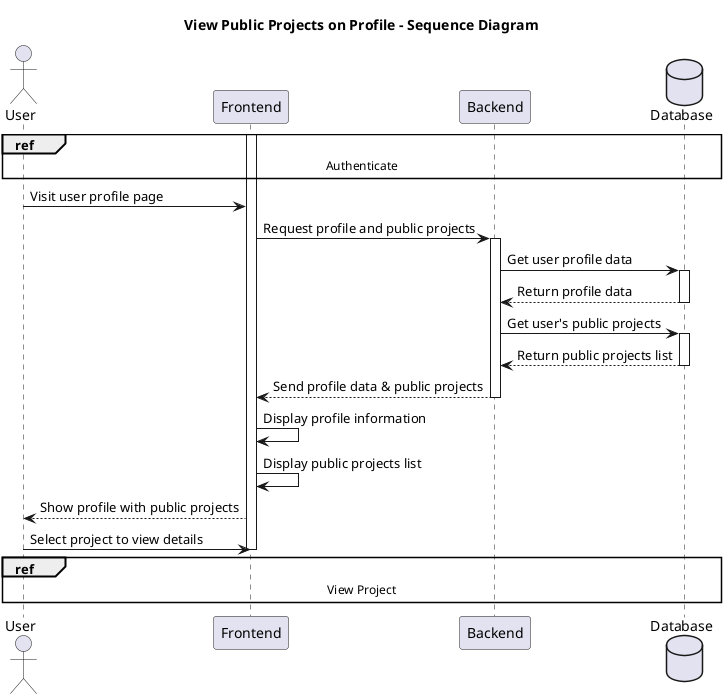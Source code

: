 @startuml
title View Public Projects on Profile - Sequence Diagram

actor User
participant Frontend
participant Backend
database Database

ref over User, Database: Authenticate

activate Frontend

User -> Frontend: Visit user profile page
Frontend -> Backend: Request profile and public projects
activate Backend

Backend -> Database: Get user profile data
activate Database
Database --> Backend: Return profile data
deactivate Database

Backend -> Database: Get user's public projects
activate Database
Database --> Backend: Return public projects list
deactivate Database

Backend --> Frontend: Send profile data & public projects
deactivate Backend

Frontend -> Frontend: Display profile information
Frontend -> Frontend: Display public projects list
Frontend --> User: Show profile with public projects

User -> Frontend: Select project to view details

ref over User, Database: View Project

deactivate Frontend

@enduml